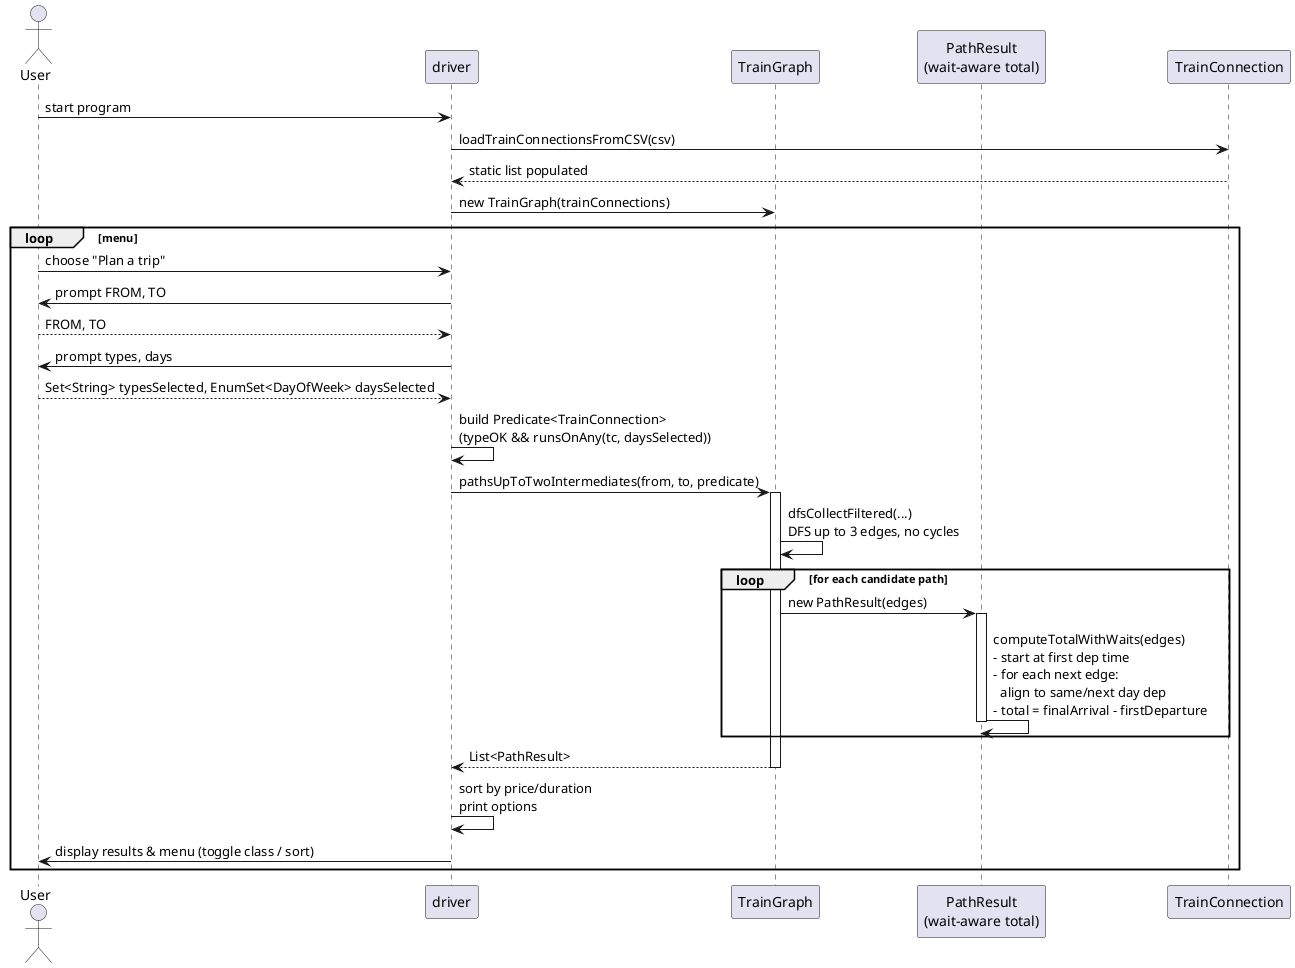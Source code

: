 @startuml sequence diagram
actor User
participant driver
participant TrainGraph as G
participant "PathResult\n(wait-aware total)" as PR

User -> driver : start program
driver -> TrainConnection : loadTrainConnectionsFromCSV(csv)
TrainConnection --> driver : static list populated
driver -> G : new TrainGraph(trainConnections)

loop menu
  User -> driver : choose "Plan a trip"
  driver -> User : prompt FROM, TO
  User --> driver : FROM, TO
  driver -> User : prompt types, days
  User --> driver : Set<String> typesSelected, EnumSet<DayOfWeek> daysSelected

  driver -> driver : build Predicate<TrainConnection>\n(typeOK && runsOnAny(tc, daysSelected))

  driver -> G : pathsUpToTwoIntermediates(from, to, predicate)
  activate G
  G -> G : dfsCollectFiltered(...)\nDFS up to 3 edges, no cycles
  loop for each candidate path
    G -> PR : new PathResult(edges)
    activate PR
    PR -> PR : computeTotalWithWaits(edges)\n- start at first dep time\n- for each next edge:\n  align to same/next day dep\n- total = finalArrival - firstDeparture
    deactivate PR
  end
  G --> driver : List<PathResult>
  deactivate G

  driver -> driver : sort by price/duration\nprint options
  driver -> User : display results & menu (toggle class / sort)
end
@enduml
